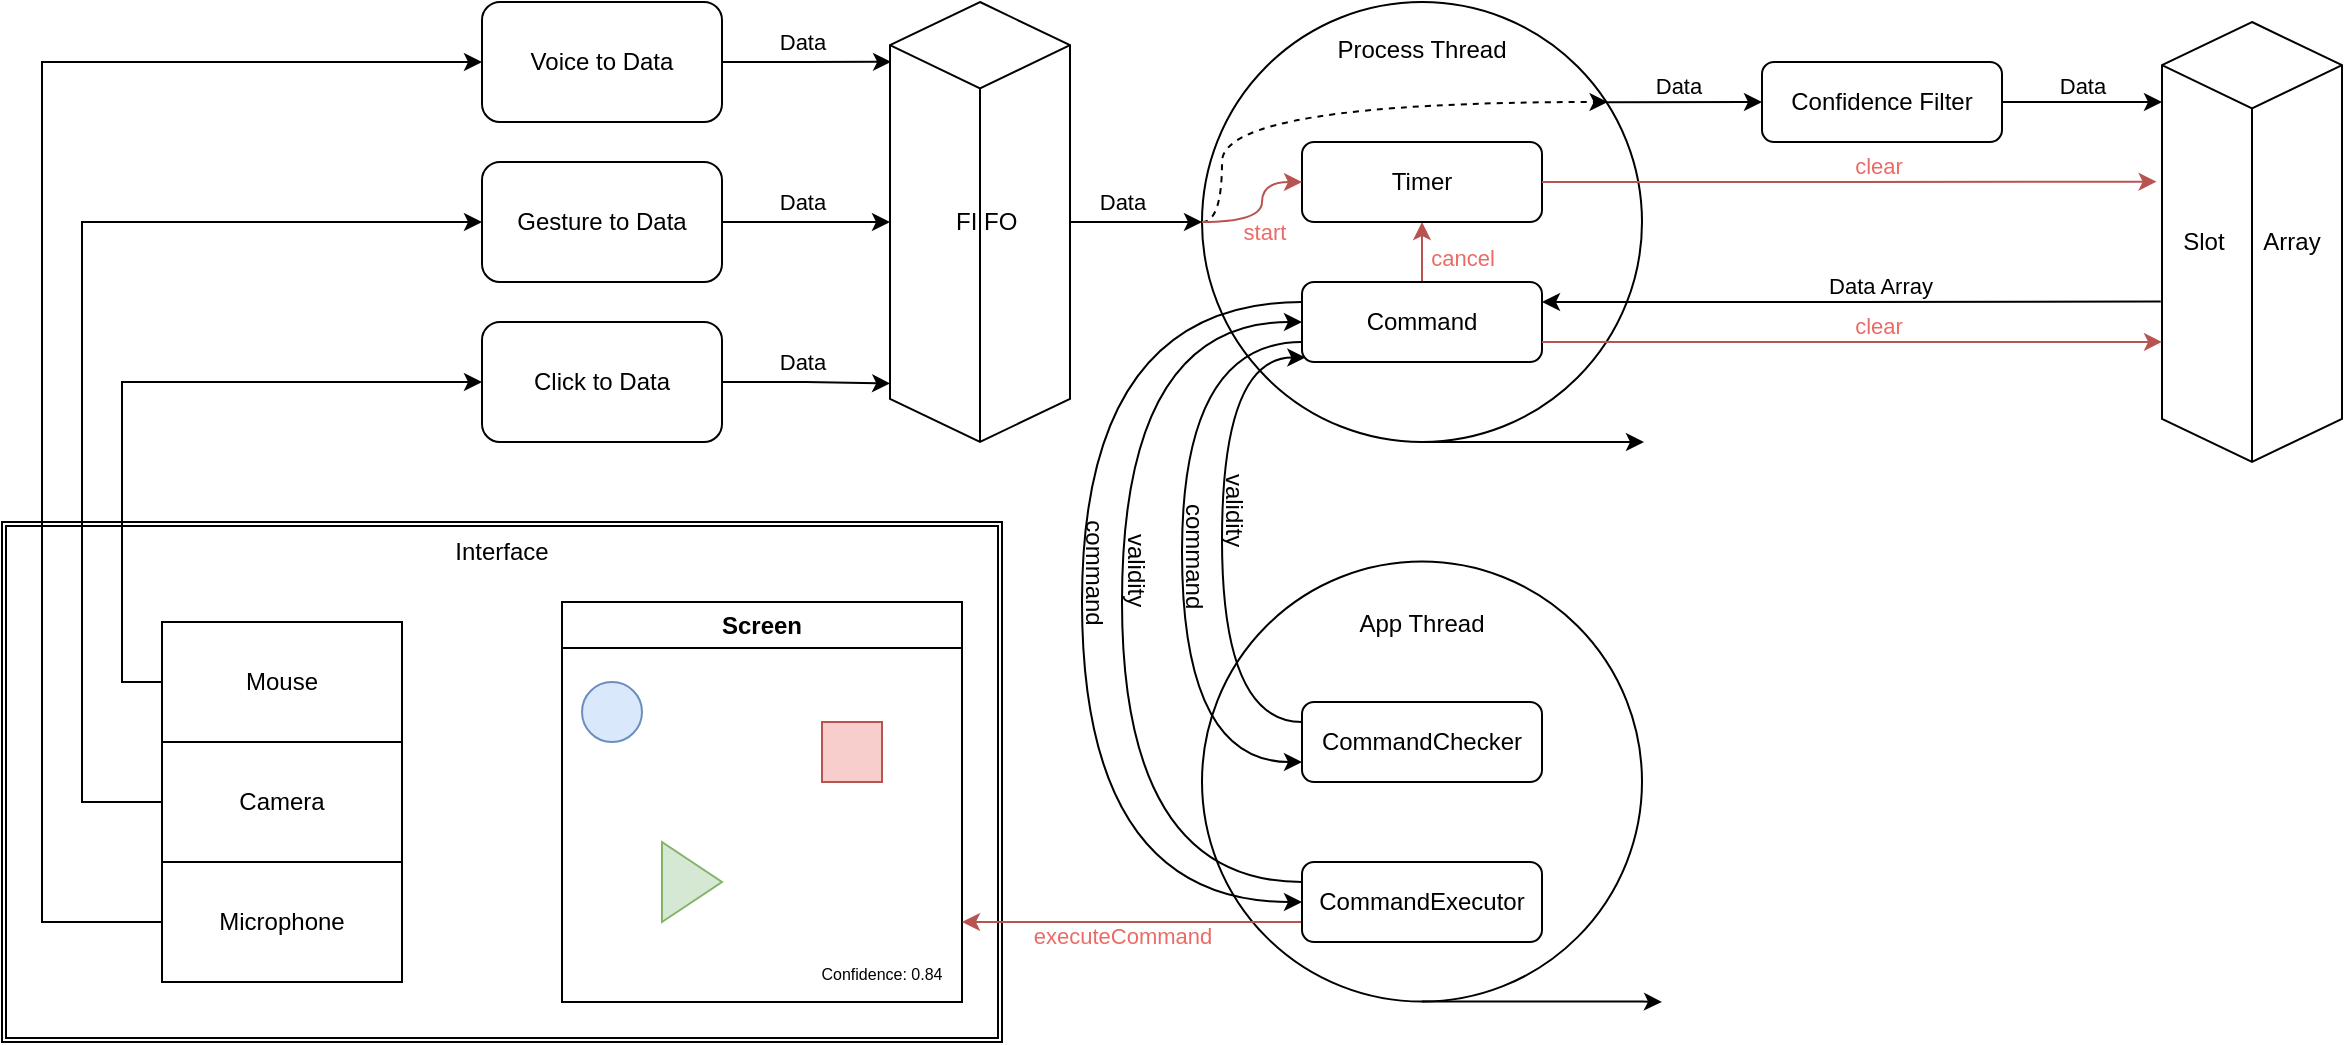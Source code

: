 <mxfile version="22.0.3" type="device">
  <diagram name="Page-1" id="monoFzmfyBSP7uLgzw8a">
    <mxGraphModel dx="2555" dy="1003" grid="1" gridSize="10" guides="1" tooltips="1" connect="1" arrows="1" fold="1" page="1" pageScale="1" pageWidth="827" pageHeight="1169" math="0" shadow="0">
      <root>
        <mxCell id="0" />
        <mxCell id="1" parent="0" />
        <mxCell id="ozs0rk0o_gEF2eqWGru5-76" value="Interface&lt;br&gt;&lt;br&gt;&lt;br&gt;&lt;br&gt;&lt;br&gt;&lt;br&gt;&lt;br&gt;&lt;br&gt;&lt;br&gt;&lt;br&gt;&lt;br&gt;&lt;br&gt;&lt;br&gt;&lt;br&gt;&lt;br&gt;&lt;br&gt;&lt;br&gt;" style="shape=ext;double=1;rounded=0;whiteSpace=wrap;html=1;" parent="1" vertex="1">
          <mxGeometry x="-200" y="330" width="500" height="260" as="geometry" />
        </mxCell>
        <mxCell id="ozs0rk0o_gEF2eqWGru5-1" value="Voice to Data" style="rounded=1;whiteSpace=wrap;html=1;" parent="1" vertex="1">
          <mxGeometry x="40" y="70" width="120" height="60" as="geometry" />
        </mxCell>
        <mxCell id="ozs0rk0o_gEF2eqWGru5-2" value="Gesture to Data" style="rounded=1;whiteSpace=wrap;html=1;" parent="1" vertex="1">
          <mxGeometry x="40" y="150" width="120" height="60" as="geometry" />
        </mxCell>
        <mxCell id="ozs0rk0o_gEF2eqWGru5-3" value="Click to Data" style="rounded=1;whiteSpace=wrap;html=1;" parent="1" vertex="1">
          <mxGeometry x="40" y="230" width="120" height="60" as="geometry" />
        </mxCell>
        <mxCell id="ozs0rk0o_gEF2eqWGru5-30" style="edgeStyle=orthogonalEdgeStyle;rounded=0;orthogonalLoop=1;jettySize=auto;html=1;entryX=0;entryY=0.5;entryDx=0;entryDy=0;" parent="1" source="ozs0rk0o_gEF2eqWGru5-4" target="ozs0rk0o_gEF2eqWGru5-28" edge="1">
          <mxGeometry relative="1" as="geometry" />
        </mxCell>
        <mxCell id="ozs0rk0o_gEF2eqWGru5-33" value="Data&lt;br&gt;" style="edgeLabel;html=1;align=center;verticalAlign=middle;resizable=0;points=[];" parent="ozs0rk0o_gEF2eqWGru5-30" vertex="1" connectable="0">
          <mxGeometry x="-0.206" y="1" relative="1" as="geometry">
            <mxPoint y="-9" as="offset" />
          </mxGeometry>
        </mxCell>
        <mxCell id="ozs0rk0o_gEF2eqWGru5-4" value="&amp;nbsp; &amp;nbsp;FI FO&amp;nbsp;" style="html=1;whiteSpace=wrap;shape=isoCube2;backgroundOutline=1;isoAngle=15;" parent="1" vertex="1">
          <mxGeometry x="244" y="70" width="90" height="220" as="geometry" />
        </mxCell>
        <mxCell id="ozs0rk0o_gEF2eqWGru5-6" style="edgeStyle=orthogonalEdgeStyle;rounded=0;orthogonalLoop=1;jettySize=auto;html=1;entryX=0.006;entryY=0.136;entryDx=0;entryDy=0;entryPerimeter=0;" parent="1" source="ozs0rk0o_gEF2eqWGru5-1" target="ozs0rk0o_gEF2eqWGru5-4" edge="1">
          <mxGeometry relative="1" as="geometry" />
        </mxCell>
        <mxCell id="ozs0rk0o_gEF2eqWGru5-34" value="Data" style="edgeLabel;html=1;align=center;verticalAlign=middle;resizable=0;points=[];" parent="ozs0rk0o_gEF2eqWGru5-6" vertex="1" connectable="0">
          <mxGeometry x="-0.157" y="-2" relative="1" as="geometry">
            <mxPoint x="4" y="-12" as="offset" />
          </mxGeometry>
        </mxCell>
        <mxCell id="ozs0rk0o_gEF2eqWGru5-7" style="edgeStyle=orthogonalEdgeStyle;rounded=0;orthogonalLoop=1;jettySize=auto;html=1;entryX=0;entryY=0.5;entryDx=0;entryDy=0;entryPerimeter=0;" parent="1" source="ozs0rk0o_gEF2eqWGru5-2" target="ozs0rk0o_gEF2eqWGru5-4" edge="1">
          <mxGeometry relative="1" as="geometry" />
        </mxCell>
        <mxCell id="ozs0rk0o_gEF2eqWGru5-35" value="Data" style="edgeLabel;html=1;align=center;verticalAlign=middle;resizable=0;points=[];" parent="ozs0rk0o_gEF2eqWGru5-7" vertex="1" connectable="0">
          <mxGeometry x="-0.103" y="-1" relative="1" as="geometry">
            <mxPoint x="2" y="-11" as="offset" />
          </mxGeometry>
        </mxCell>
        <mxCell id="ozs0rk0o_gEF2eqWGru5-8" style="edgeStyle=orthogonalEdgeStyle;rounded=0;orthogonalLoop=1;jettySize=auto;html=1;entryX=0.001;entryY=0.867;entryDx=0;entryDy=0;entryPerimeter=0;" parent="1" source="ozs0rk0o_gEF2eqWGru5-3" target="ozs0rk0o_gEF2eqWGru5-4" edge="1">
          <mxGeometry relative="1" as="geometry" />
        </mxCell>
        <mxCell id="ozs0rk0o_gEF2eqWGru5-36" value="Data" style="edgeLabel;html=1;align=center;verticalAlign=middle;resizable=0;points=[];" parent="ozs0rk0o_gEF2eqWGru5-8" vertex="1" connectable="0">
          <mxGeometry x="-0.3" relative="1" as="geometry">
            <mxPoint x="10" y="-10" as="offset" />
          </mxGeometry>
        </mxCell>
        <mxCell id="ozs0rk0o_gEF2eqWGru5-9" value="Screen" style="swimlane;whiteSpace=wrap;html=1;" parent="1" vertex="1">
          <mxGeometry x="80" y="370" width="200" height="200" as="geometry" />
        </mxCell>
        <mxCell id="ozs0rk0o_gEF2eqWGru5-15" value="" style="whiteSpace=wrap;html=1;aspect=fixed;fillColor=#f8cecc;strokeColor=#b85450;" parent="ozs0rk0o_gEF2eqWGru5-9" vertex="1">
          <mxGeometry x="130" y="60" width="30" height="30" as="geometry" />
        </mxCell>
        <mxCell id="ozs0rk0o_gEF2eqWGru5-16" value="" style="triangle;whiteSpace=wrap;html=1;fillColor=#d5e8d4;strokeColor=#82b366;" parent="ozs0rk0o_gEF2eqWGru5-9" vertex="1">
          <mxGeometry x="50" y="120" width="30" height="40" as="geometry" />
        </mxCell>
        <mxCell id="ozs0rk0o_gEF2eqWGru5-18" value="" style="ellipse;whiteSpace=wrap;html=1;aspect=fixed;fillColor=#dae8fc;strokeColor=#6c8ebf;" parent="ozs0rk0o_gEF2eqWGru5-9" vertex="1">
          <mxGeometry x="10" y="40" width="30" height="30" as="geometry" />
        </mxCell>
        <mxCell id="ozs0rk0o_gEF2eqWGru5-19" value="&lt;font style=&quot;font-size: 8px;&quot;&gt;Confidence: 0.84&lt;/font&gt;" style="text;html=1;strokeColor=none;fillColor=none;align=center;verticalAlign=middle;whiteSpace=wrap;rounded=0;" parent="ozs0rk0o_gEF2eqWGru5-9" vertex="1">
          <mxGeometry x="120" y="170" width="80" height="30" as="geometry" />
        </mxCell>
        <mxCell id="ozs0rk0o_gEF2eqWGru5-10" value="Slot&amp;nbsp; &amp;nbsp; &amp;nbsp; Array" style="html=1;whiteSpace=wrap;shape=isoCube2;backgroundOutline=1;isoAngle=15;" parent="1" vertex="1">
          <mxGeometry x="880" y="80" width="90" height="220" as="geometry" />
        </mxCell>
        <mxCell id="ozs0rk0o_gEF2eqWGru5-28" value="Process Thread&lt;br&gt;&lt;br&gt;&lt;br&gt;&lt;br&gt;&lt;br&gt;&lt;br&gt;&lt;br&gt;&lt;br&gt;&lt;br&gt;&lt;br&gt;&lt;br&gt;&lt;br&gt;&lt;br&gt;" style="shape=tapeData;whiteSpace=wrap;html=1;perimeter=ellipsePerimeter;" parent="1" vertex="1">
          <mxGeometry x="400" y="70" width="220" height="220" as="geometry" />
        </mxCell>
        <mxCell id="ozs0rk0o_gEF2eqWGru5-29" value="" style="endArrow=classic;html=1;rounded=0;" parent="1" edge="1">
          <mxGeometry width="50" height="50" relative="1" as="geometry">
            <mxPoint x="611" y="290" as="sourcePoint" />
            <mxPoint x="621" y="290" as="targetPoint" />
          </mxGeometry>
        </mxCell>
        <mxCell id="ozs0rk0o_gEF2eqWGru5-31" value="" style="endArrow=classic;html=1;rounded=0;exitX=0.92;exitY=0.228;exitDx=0;exitDy=0;exitPerimeter=0;entryX=0;entryY=0.5;entryDx=0;entryDy=0;" parent="1" source="ozs0rk0o_gEF2eqWGru5-28" edge="1" target="uT8cMY0PXBthCOzNhjLi-1">
          <mxGeometry width="50" height="50" relative="1" as="geometry">
            <mxPoint x="640" y="170" as="sourcePoint" />
            <mxPoint x="690" y="120" as="targetPoint" />
          </mxGeometry>
        </mxCell>
        <mxCell id="ozs0rk0o_gEF2eqWGru5-38" value="Data" style="edgeLabel;html=1;align=center;verticalAlign=middle;resizable=0;points=[];" parent="ozs0rk0o_gEF2eqWGru5-31" vertex="1" connectable="0">
          <mxGeometry x="-0.064" relative="1" as="geometry">
            <mxPoint x="-1" y="-8" as="offset" />
          </mxGeometry>
        </mxCell>
        <mxCell id="ozs0rk0o_gEF2eqWGru5-57" style="edgeStyle=orthogonalEdgeStyle;rounded=0;orthogonalLoop=1;jettySize=auto;html=1;exitX=0.5;exitY=0;exitDx=0;exitDy=0;entryX=0.5;entryY=1;entryDx=0;entryDy=0;fillColor=#f8cecc;strokeColor=#b85450;" parent="1" source="ozs0rk0o_gEF2eqWGru5-23" target="ozs0rk0o_gEF2eqWGru5-52" edge="1">
          <mxGeometry relative="1" as="geometry" />
        </mxCell>
        <mxCell id="ozs0rk0o_gEF2eqWGru5-58" value="&lt;font color=&quot;#ea6b66&quot;&gt;cancel&lt;/font&gt;" style="edgeLabel;html=1;align=center;verticalAlign=middle;resizable=0;points=[];" parent="ozs0rk0o_gEF2eqWGru5-57" vertex="1" connectable="0">
          <mxGeometry x="-0.154" relative="1" as="geometry">
            <mxPoint x="20" as="offset" />
          </mxGeometry>
        </mxCell>
        <mxCell id="ozs0rk0o_gEF2eqWGru5-23" value="Command" style="rounded=1;whiteSpace=wrap;html=1;" parent="1" vertex="1">
          <mxGeometry x="450" y="210" width="120" height="40" as="geometry" />
        </mxCell>
        <mxCell id="ozs0rk0o_gEF2eqWGru5-39" style="edgeStyle=orthogonalEdgeStyle;rounded=0;orthogonalLoop=1;jettySize=auto;html=1;exitX=0;exitY=0.5;exitDx=0;exitDy=0;entryX=0.922;entryY=0.226;entryDx=0;entryDy=0;entryPerimeter=0;curved=1;dashed=1;" parent="1" source="ozs0rk0o_gEF2eqWGru5-28" target="ozs0rk0o_gEF2eqWGru5-28" edge="1">
          <mxGeometry relative="1" as="geometry">
            <Array as="points">
              <mxPoint x="410" y="180" />
              <mxPoint x="410" y="120" />
              <mxPoint x="603" y="120" />
            </Array>
          </mxGeometry>
        </mxCell>
        <mxCell id="ozs0rk0o_gEF2eqWGru5-47" value="App Thread&lt;br&gt;&lt;br&gt;&lt;br&gt;&lt;br&gt;&lt;br&gt;&lt;br&gt;&lt;br&gt;&lt;br&gt;&lt;br&gt;&lt;br&gt;&lt;br&gt;&lt;br&gt;" style="shape=tapeData;whiteSpace=wrap;html=1;perimeter=ellipsePerimeter;" parent="1" vertex="1">
          <mxGeometry x="400" y="349.8" width="220" height="220" as="geometry" />
        </mxCell>
        <mxCell id="ozs0rk0o_gEF2eqWGru5-48" value="" style="endArrow=classic;html=1;rounded=0;" parent="1" edge="1">
          <mxGeometry width="50" height="50" relative="1" as="geometry">
            <mxPoint x="620" y="569.8" as="sourcePoint" />
            <mxPoint x="630" y="570" as="targetPoint" />
          </mxGeometry>
        </mxCell>
        <mxCell id="ozs0rk0o_gEF2eqWGru5-52" value="Timer" style="rounded=1;whiteSpace=wrap;html=1;" parent="1" vertex="1">
          <mxGeometry x="450" y="140" width="120" height="40" as="geometry" />
        </mxCell>
        <mxCell id="ozs0rk0o_gEF2eqWGru5-53" style="edgeStyle=orthogonalEdgeStyle;rounded=0;orthogonalLoop=1;jettySize=auto;html=1;entryX=-0.03;entryY=0.363;entryDx=0;entryDy=0;entryPerimeter=0;fillColor=#f8cecc;strokeColor=#b85450;" parent="1" source="ozs0rk0o_gEF2eqWGru5-52" target="ozs0rk0o_gEF2eqWGru5-10" edge="1">
          <mxGeometry relative="1" as="geometry" />
        </mxCell>
        <mxCell id="ozs0rk0o_gEF2eqWGru5-54" value="&lt;font color=&quot;#ea6b66&quot;&gt;clear&lt;/font&gt;" style="edgeLabel;html=1;align=center;verticalAlign=middle;resizable=0;points=[];" parent="ozs0rk0o_gEF2eqWGru5-53" vertex="1" connectable="0">
          <mxGeometry x="0.022" y="-1" relative="1" as="geometry">
            <mxPoint x="11" y="-9" as="offset" />
          </mxGeometry>
        </mxCell>
        <mxCell id="ozs0rk0o_gEF2eqWGru5-55" style="edgeStyle=orthogonalEdgeStyle;rounded=0;orthogonalLoop=1;jettySize=auto;html=1;exitX=0;exitY=0.5;exitDx=0;exitDy=0;entryX=0;entryY=0.5;entryDx=0;entryDy=0;curved=1;fillColor=#f8cecc;strokeColor=#b85450;" parent="1" source="ozs0rk0o_gEF2eqWGru5-28" target="ozs0rk0o_gEF2eqWGru5-52" edge="1">
          <mxGeometry relative="1" as="geometry">
            <Array as="points">
              <mxPoint x="430" y="180" />
              <mxPoint x="430" y="160" />
            </Array>
          </mxGeometry>
        </mxCell>
        <mxCell id="ozs0rk0o_gEF2eqWGru5-56" value="&lt;font color=&quot;#ea6b66&quot;&gt;start&lt;/font&gt;" style="edgeLabel;html=1;align=center;verticalAlign=middle;resizable=0;points=[];" parent="ozs0rk0o_gEF2eqWGru5-55" vertex="1" connectable="0">
          <mxGeometry x="-0.36" y="3" relative="1" as="geometry">
            <mxPoint x="8" y="8" as="offset" />
          </mxGeometry>
        </mxCell>
        <mxCell id="ozs0rk0o_gEF2eqWGru5-59" style="edgeStyle=orthogonalEdgeStyle;rounded=0;orthogonalLoop=1;jettySize=auto;html=1;exitX=1;exitY=0.25;exitDx=0;exitDy=0;entryX=-0.007;entryY=0.635;entryDx=0;entryDy=0;entryPerimeter=0;endArrow=none;endFill=0;startArrow=classic;startFill=1;" parent="1" source="ozs0rk0o_gEF2eqWGru5-23" target="ozs0rk0o_gEF2eqWGru5-10" edge="1">
          <mxGeometry relative="1" as="geometry" />
        </mxCell>
        <mxCell id="ozs0rk0o_gEF2eqWGru5-61" value="Data Array" style="edgeLabel;html=1;align=center;verticalAlign=middle;resizable=0;points=[];" parent="ozs0rk0o_gEF2eqWGru5-59" vertex="1" connectable="0">
          <mxGeometry x="0.047" y="-1" relative="1" as="geometry">
            <mxPoint x="7" y="-9" as="offset" />
          </mxGeometry>
        </mxCell>
        <mxCell id="ozs0rk0o_gEF2eqWGru5-62" style="edgeStyle=orthogonalEdgeStyle;rounded=0;orthogonalLoop=1;jettySize=auto;html=1;exitX=1;exitY=0.75;exitDx=0;exitDy=0;entryX=0;entryY=0.727;entryDx=0;entryDy=0;entryPerimeter=0;fillColor=#f8cecc;strokeColor=#b85450;" parent="1" source="ozs0rk0o_gEF2eqWGru5-23" target="ozs0rk0o_gEF2eqWGru5-10" edge="1">
          <mxGeometry relative="1" as="geometry" />
        </mxCell>
        <mxCell id="ozs0rk0o_gEF2eqWGru5-63" value="&lt;font color=&quot;#ea6b66&quot;&gt;clear&lt;/font&gt;" style="edgeLabel;html=1;align=center;verticalAlign=middle;resizable=0;points=[];" parent="ozs0rk0o_gEF2eqWGru5-62" vertex="1" connectable="0">
          <mxGeometry x="0.183" y="-1" relative="1" as="geometry">
            <mxPoint x="-16" y="-9" as="offset" />
          </mxGeometry>
        </mxCell>
        <mxCell id="uT8cMY0PXBthCOzNhjLi-11" style="edgeStyle=orthogonalEdgeStyle;rounded=0;orthogonalLoop=1;jettySize=auto;html=1;exitX=0;exitY=0.25;exitDx=0;exitDy=0;entryX=0.014;entryY=0.945;entryDx=0;entryDy=0;curved=1;entryPerimeter=0;" edge="1" parent="1" source="ozs0rk0o_gEF2eqWGru5-64" target="ozs0rk0o_gEF2eqWGru5-23">
          <mxGeometry relative="1" as="geometry">
            <Array as="points">
              <mxPoint x="410" y="430" />
              <mxPoint x="410" y="248" />
            </Array>
          </mxGeometry>
        </mxCell>
        <mxCell id="uT8cMY0PXBthCOzNhjLi-12" style="edgeStyle=orthogonalEdgeStyle;rounded=0;orthogonalLoop=1;jettySize=auto;html=1;exitX=0;exitY=0.75;exitDx=0;exitDy=0;entryX=0;entryY=0.75;entryDx=0;entryDy=0;curved=1;endArrow=none;endFill=0;startArrow=classic;startFill=1;" edge="1" parent="1" source="ozs0rk0o_gEF2eqWGru5-64" target="ozs0rk0o_gEF2eqWGru5-23">
          <mxGeometry relative="1" as="geometry">
            <Array as="points">
              <mxPoint x="390" y="450" />
              <mxPoint x="390" y="240" />
            </Array>
          </mxGeometry>
        </mxCell>
        <mxCell id="ozs0rk0o_gEF2eqWGru5-64" value="CommandChecker" style="rounded=1;whiteSpace=wrap;html=1;" parent="1" vertex="1">
          <mxGeometry x="450" y="420" width="120" height="40" as="geometry" />
        </mxCell>
        <mxCell id="ozs0rk0o_gEF2eqWGru5-66" style="edgeStyle=orthogonalEdgeStyle;rounded=0;orthogonalLoop=1;jettySize=auto;html=1;fillColor=#f8cecc;strokeColor=#b85450;exitX=0;exitY=0.75;exitDx=0;exitDy=0;" parent="1" source="ozs0rk0o_gEF2eqWGru5-65" edge="1">
          <mxGeometry relative="1" as="geometry">
            <mxPoint x="280" y="530" as="targetPoint" />
            <Array as="points">
              <mxPoint x="280" y="530" />
            </Array>
          </mxGeometry>
        </mxCell>
        <mxCell id="ozs0rk0o_gEF2eqWGru5-67" value="&lt;font color=&quot;#ea6b66&quot;&gt;executeCommand&lt;/font&gt;" style="edgeLabel;html=1;align=center;verticalAlign=middle;resizable=0;points=[];" parent="ozs0rk0o_gEF2eqWGru5-66" vertex="1" connectable="0">
          <mxGeometry x="0.288" relative="1" as="geometry">
            <mxPoint x="19" y="7" as="offset" />
          </mxGeometry>
        </mxCell>
        <mxCell id="uT8cMY0PXBthCOzNhjLi-13" style="edgeStyle=orthogonalEdgeStyle;rounded=0;orthogonalLoop=1;jettySize=auto;html=1;exitX=0;exitY=0.25;exitDx=0;exitDy=0;entryX=0;entryY=0.5;entryDx=0;entryDy=0;curved=1;" edge="1" parent="1" source="ozs0rk0o_gEF2eqWGru5-65" target="ozs0rk0o_gEF2eqWGru5-23">
          <mxGeometry relative="1" as="geometry">
            <Array as="points">
              <mxPoint x="360" y="510" />
              <mxPoint x="360" y="230" />
            </Array>
          </mxGeometry>
        </mxCell>
        <mxCell id="uT8cMY0PXBthCOzNhjLi-14" style="edgeStyle=orthogonalEdgeStyle;rounded=0;orthogonalLoop=1;jettySize=auto;html=1;exitX=0;exitY=0.5;exitDx=0;exitDy=0;entryX=0;entryY=0.25;entryDx=0;entryDy=0;curved=1;endArrow=none;endFill=0;startArrow=classic;startFill=1;" edge="1" parent="1" source="ozs0rk0o_gEF2eqWGru5-65" target="ozs0rk0o_gEF2eqWGru5-23">
          <mxGeometry relative="1" as="geometry">
            <Array as="points">
              <mxPoint x="340" y="520" />
              <mxPoint x="340" y="220" />
            </Array>
          </mxGeometry>
        </mxCell>
        <mxCell id="ozs0rk0o_gEF2eqWGru5-65" value="CommandExecutor" style="rounded=1;whiteSpace=wrap;html=1;" parent="1" vertex="1">
          <mxGeometry x="450" y="500" width="120" height="40" as="geometry" />
        </mxCell>
        <mxCell id="ozs0rk0o_gEF2eqWGru5-81" style="edgeStyle=orthogonalEdgeStyle;rounded=0;orthogonalLoop=1;jettySize=auto;html=1;entryX=0;entryY=0.5;entryDx=0;entryDy=0;" parent="1" source="ozs0rk0o_gEF2eqWGru5-78" target="ozs0rk0o_gEF2eqWGru5-3" edge="1">
          <mxGeometry relative="1" as="geometry">
            <Array as="points">
              <mxPoint x="-140" y="410" />
              <mxPoint x="-140" y="260" />
            </Array>
          </mxGeometry>
        </mxCell>
        <mxCell id="ozs0rk0o_gEF2eqWGru5-78" value="Mouse" style="rounded=0;whiteSpace=wrap;html=1;" parent="1" vertex="1">
          <mxGeometry x="-120" y="380" width="120" height="60" as="geometry" />
        </mxCell>
        <mxCell id="ozs0rk0o_gEF2eqWGru5-82" style="edgeStyle=orthogonalEdgeStyle;rounded=0;orthogonalLoop=1;jettySize=auto;html=1;entryX=0;entryY=0.5;entryDx=0;entryDy=0;" parent="1" source="ozs0rk0o_gEF2eqWGru5-79" target="ozs0rk0o_gEF2eqWGru5-2" edge="1">
          <mxGeometry relative="1" as="geometry">
            <Array as="points">
              <mxPoint x="-160" y="470" />
              <mxPoint x="-160" y="180" />
            </Array>
          </mxGeometry>
        </mxCell>
        <mxCell id="ozs0rk0o_gEF2eqWGru5-79" value="Camera" style="rounded=0;whiteSpace=wrap;html=1;" parent="1" vertex="1">
          <mxGeometry x="-120" y="440" width="120" height="60" as="geometry" />
        </mxCell>
        <mxCell id="ozs0rk0o_gEF2eqWGru5-83" style="edgeStyle=orthogonalEdgeStyle;rounded=0;orthogonalLoop=1;jettySize=auto;html=1;entryX=0;entryY=0.5;entryDx=0;entryDy=0;" parent="1" source="ozs0rk0o_gEF2eqWGru5-80" target="ozs0rk0o_gEF2eqWGru5-1" edge="1">
          <mxGeometry relative="1" as="geometry">
            <Array as="points">
              <mxPoint x="-180" y="530" />
              <mxPoint x="-180" y="100" />
            </Array>
          </mxGeometry>
        </mxCell>
        <mxCell id="ozs0rk0o_gEF2eqWGru5-80" value="Microphone" style="rounded=0;whiteSpace=wrap;html=1;" parent="1" vertex="1">
          <mxGeometry x="-120" y="500" width="120" height="60" as="geometry" />
        </mxCell>
        <mxCell id="uT8cMY0PXBthCOzNhjLi-1" value="Confidence Filter" style="rounded=1;whiteSpace=wrap;html=1;" vertex="1" parent="1">
          <mxGeometry x="680" y="100" width="120" height="40" as="geometry" />
        </mxCell>
        <mxCell id="uT8cMY0PXBthCOzNhjLi-3" style="edgeStyle=orthogonalEdgeStyle;rounded=0;orthogonalLoop=1;jettySize=auto;html=1;" edge="1" parent="1" source="uT8cMY0PXBthCOzNhjLi-1">
          <mxGeometry relative="1" as="geometry">
            <mxPoint x="880" y="120" as="targetPoint" />
          </mxGeometry>
        </mxCell>
        <mxCell id="uT8cMY0PXBthCOzNhjLi-4" value="Data" style="edgeLabel;html=1;align=center;verticalAlign=middle;resizable=0;points=[];" vertex="1" connectable="0" parent="1">
          <mxGeometry x="840.002" y="111.995" as="geometry" />
        </mxCell>
        <mxCell id="uT8cMY0PXBthCOzNhjLi-15" value="validity" style="text;html=1;align=center;verticalAlign=middle;resizable=0;points=[];autosize=1;strokeColor=none;fillColor=none;rotation=90;" vertex="1" parent="1">
          <mxGeometry x="386" y="308.8" width="60" height="30" as="geometry" />
        </mxCell>
        <mxCell id="uT8cMY0PXBthCOzNhjLi-16" value="validity" style="text;html=1;align=center;verticalAlign=middle;resizable=0;points=[];autosize=1;strokeColor=none;fillColor=none;rotation=90;" vertex="1" parent="1">
          <mxGeometry x="337" y="338.8" width="60" height="30" as="geometry" />
        </mxCell>
        <mxCell id="uT8cMY0PXBthCOzNhjLi-17" value="command" style="text;html=1;align=center;verticalAlign=middle;resizable=0;points=[];autosize=1;strokeColor=none;fillColor=none;rotation=90;" vertex="1" parent="1">
          <mxGeometry x="356" y="331.8" width="80" height="30" as="geometry" />
        </mxCell>
        <mxCell id="uT8cMY0PXBthCOzNhjLi-18" value="command" style="text;html=1;align=center;verticalAlign=middle;resizable=0;points=[];autosize=1;strokeColor=none;fillColor=none;rotation=90;" vertex="1" parent="1">
          <mxGeometry x="306" y="340" width="80" height="30" as="geometry" />
        </mxCell>
      </root>
    </mxGraphModel>
  </diagram>
</mxfile>
